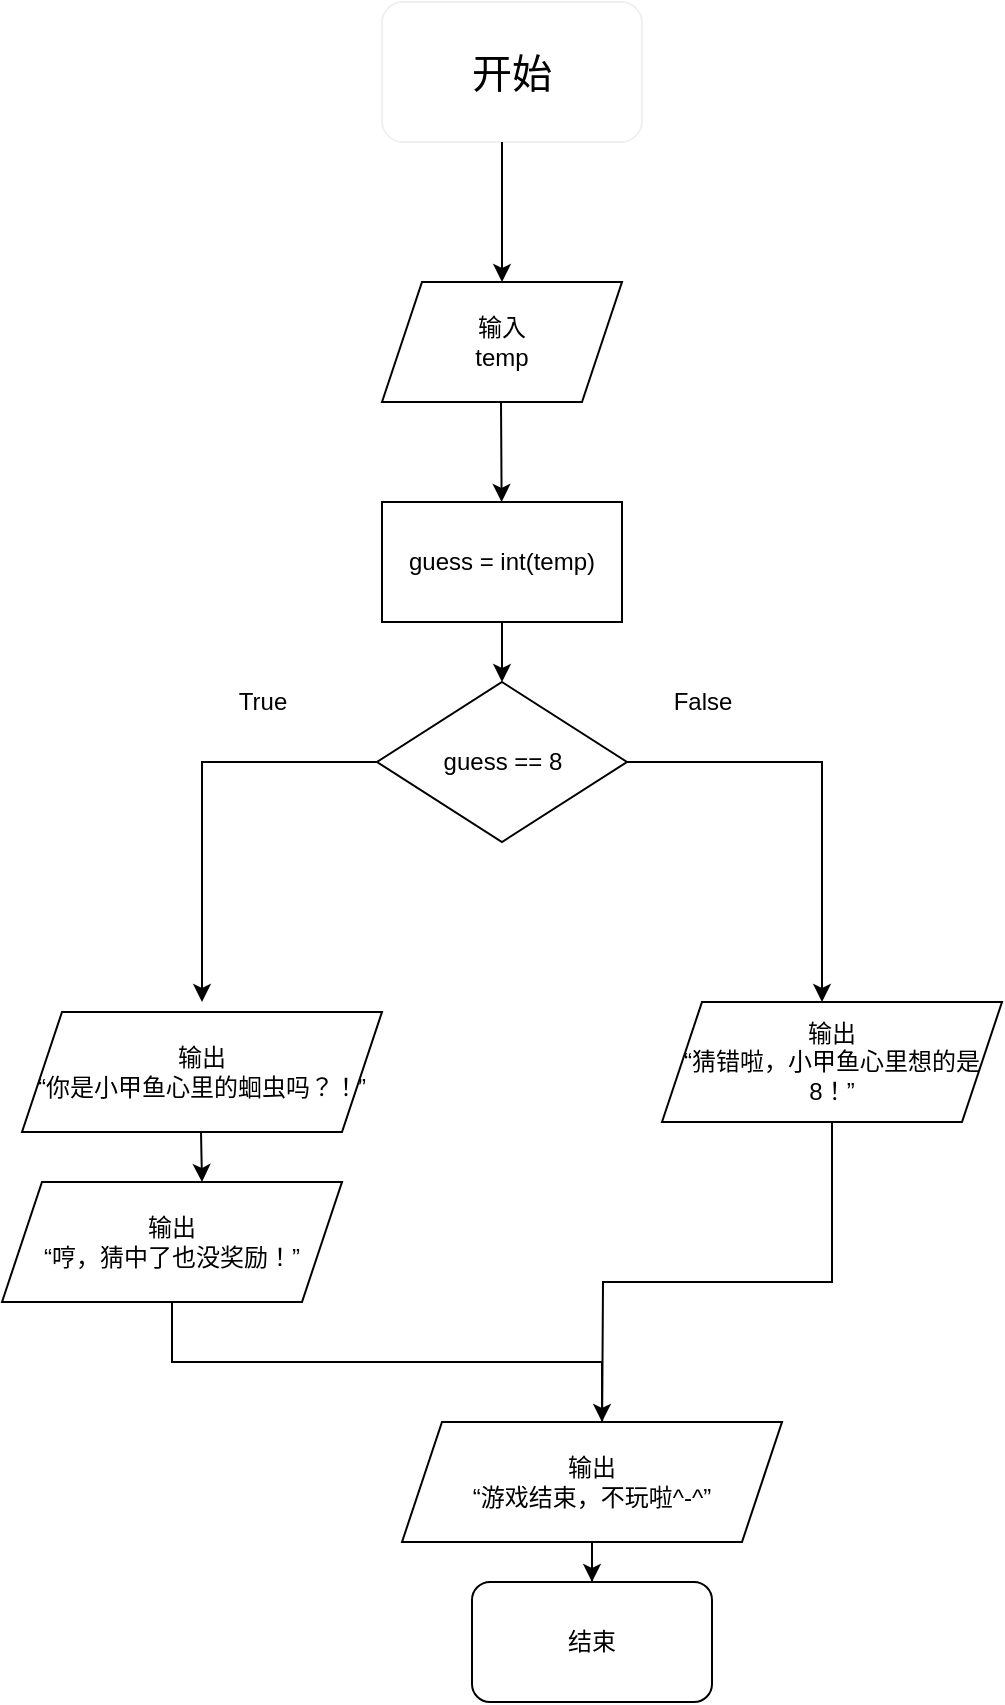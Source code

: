<mxfile version="14.2.4" type="embed">
    <diagram id="3KAkqy-UXoC5Jie5XoUD" name="第 1 页">
        <mxGraphModel dx="524" dy="548" grid="1" gridSize="10" guides="1" tooltips="1" connect="1" arrows="1" fold="1" page="1" pageScale="1" pageWidth="827" pageHeight="1169" math="0" shadow="0">
            <root>
                <mxCell id="0"/>
                <mxCell id="1" parent="0"/>
                <mxCell id="2" value="&lt;font style=&quot;font-size: 20px&quot;&gt;开始&lt;/font&gt;" style="rounded=1;whiteSpace=wrap;html=1;strokeColor=#F0F0F0;" parent="1" vertex="1">
                    <mxGeometry x="200" y="50" width="130" height="70" as="geometry"/>
                </mxCell>
                <mxCell id="15" value="" style="endArrow=classic;html=1;" edge="1" parent="1">
                    <mxGeometry width="50" height="50" relative="1" as="geometry">
                        <mxPoint x="260" y="120" as="sourcePoint"/>
                        <mxPoint x="260" y="190" as="targetPoint"/>
                    </mxGeometry>
                </mxCell>
                <mxCell id="16" value="输入&lt;br&gt;temp" style="shape=parallelogram;perimeter=parallelogramPerimeter;whiteSpace=wrap;html=1;fixedSize=1;" vertex="1" parent="1">
                    <mxGeometry x="200" y="190" width="120" height="60" as="geometry"/>
                </mxCell>
                <mxCell id="17" value="" style="endArrow=classic;html=1;" edge="1" parent="1" target="18">
                    <mxGeometry width="50" height="50" relative="1" as="geometry">
                        <mxPoint x="259.5" y="250" as="sourcePoint"/>
                        <mxPoint x="259.5" y="310" as="targetPoint"/>
                    </mxGeometry>
                </mxCell>
                <mxCell id="23" style="edgeStyle=orthogonalEdgeStyle;rounded=0;orthogonalLoop=1;jettySize=auto;html=1;exitX=0.5;exitY=1;exitDx=0;exitDy=0;" edge="1" parent="1" source="18" target="24">
                    <mxGeometry relative="1" as="geometry">
                        <mxPoint x="260" y="400" as="targetPoint"/>
                    </mxGeometry>
                </mxCell>
                <mxCell id="18" value="guess = int(temp)" style="rounded=0;whiteSpace=wrap;html=1;" vertex="1" parent="1">
                    <mxGeometry x="200" y="300" width="120" height="60" as="geometry"/>
                </mxCell>
                <mxCell id="25" style="edgeStyle=orthogonalEdgeStyle;rounded=0;orthogonalLoop=1;jettySize=auto;html=1;exitX=0;exitY=0.5;exitDx=0;exitDy=0;" edge="1" parent="1" source="24">
                    <mxGeometry relative="1" as="geometry">
                        <mxPoint x="110" y="550" as="targetPoint"/>
                        <Array as="points">
                            <mxPoint x="110" y="430"/>
                            <mxPoint x="110" y="520"/>
                        </Array>
                    </mxGeometry>
                </mxCell>
                <mxCell id="26" style="edgeStyle=orthogonalEdgeStyle;rounded=0;orthogonalLoop=1;jettySize=auto;html=1;" edge="1" parent="1" source="24">
                    <mxGeometry relative="1" as="geometry">
                        <mxPoint x="420" y="550" as="targetPoint"/>
                        <Array as="points">
                            <mxPoint x="420" y="430"/>
                            <mxPoint x="420" y="530"/>
                        </Array>
                    </mxGeometry>
                </mxCell>
                <mxCell id="24" value="guess == 8" style="rhombus;whiteSpace=wrap;html=1;" vertex="1" parent="1">
                    <mxGeometry x="197.5" y="390" width="125" height="80" as="geometry"/>
                </mxCell>
                <mxCell id="27" value="True" style="text;html=1;align=center;verticalAlign=middle;resizable=0;points=[];autosize=1;" vertex="1" parent="1">
                    <mxGeometry x="120" y="390" width="40" height="20" as="geometry"/>
                </mxCell>
                <mxCell id="28" value="False" style="text;html=1;align=center;verticalAlign=middle;resizable=0;points=[];autosize=1;" vertex="1" parent="1">
                    <mxGeometry x="340" y="390" width="40" height="20" as="geometry"/>
                </mxCell>
                <mxCell id="29" value="输出&lt;br&gt;“你是小甲鱼心里的蛔虫吗？！”" style="shape=parallelogram;perimeter=parallelogramPerimeter;whiteSpace=wrap;html=1;fixedSize=1;" vertex="1" parent="1">
                    <mxGeometry x="20" y="555" width="180" height="60" as="geometry"/>
                </mxCell>
                <mxCell id="37" style="edgeStyle=orthogonalEdgeStyle;rounded=0;orthogonalLoop=1;jettySize=auto;html=1;exitX=0.5;exitY=1;exitDx=0;exitDy=0;" edge="1" parent="1" source="30">
                    <mxGeometry relative="1" as="geometry">
                        <mxPoint x="310" y="770" as="targetPoint"/>
                    </mxGeometry>
                </mxCell>
                <mxCell id="30" value="输出&lt;br&gt;“猜错啦，小甲鱼心里想的是8！”" style="shape=parallelogram;perimeter=parallelogramPerimeter;whiteSpace=wrap;html=1;fixedSize=1;" vertex="1" parent="1">
                    <mxGeometry x="340" y="550" width="170" height="60" as="geometry"/>
                </mxCell>
                <mxCell id="38" style="edgeStyle=orthogonalEdgeStyle;rounded=0;orthogonalLoop=1;jettySize=auto;html=1;exitX=0.5;exitY=1;exitDx=0;exitDy=0;" edge="1" parent="1" source="32" target="39">
                    <mxGeometry relative="1" as="geometry">
                        <mxPoint x="310" y="740" as="targetPoint"/>
                        <Array as="points">
                            <mxPoint x="95" y="730"/>
                            <mxPoint x="310" y="730"/>
                        </Array>
                    </mxGeometry>
                </mxCell>
                <mxCell id="32" value="输出&lt;br&gt;“哼，猜中了也没奖励！”&lt;br&gt;" style="shape=parallelogram;perimeter=parallelogramPerimeter;whiteSpace=wrap;html=1;fixedSize=1;" vertex="1" parent="1">
                    <mxGeometry x="10" y="640" width="170" height="60" as="geometry"/>
                </mxCell>
                <mxCell id="33" value="" style="endArrow=classic;html=1;" edge="1" parent="1">
                    <mxGeometry width="50" height="50" relative="1" as="geometry">
                        <mxPoint x="109.5" y="615" as="sourcePoint"/>
                        <mxPoint x="110" y="640" as="targetPoint"/>
                    </mxGeometry>
                </mxCell>
                <mxCell id="40" style="edgeStyle=orthogonalEdgeStyle;rounded=0;orthogonalLoop=1;jettySize=auto;html=1;exitX=0.5;exitY=1;exitDx=0;exitDy=0;" edge="1" parent="1" source="39" target="41">
                    <mxGeometry relative="1" as="geometry">
                        <mxPoint x="305" y="850" as="targetPoint"/>
                    </mxGeometry>
                </mxCell>
                <mxCell id="39" value="输出&lt;br&gt;“游戏结束，不玩啦^-^”" style="shape=parallelogram;perimeter=parallelogramPerimeter;whiteSpace=wrap;html=1;fixedSize=1;" vertex="1" parent="1">
                    <mxGeometry x="210" y="760" width="190" height="60" as="geometry"/>
                </mxCell>
                <mxCell id="41" value="结束" style="rounded=1;whiteSpace=wrap;html=1;" vertex="1" parent="1">
                    <mxGeometry x="245" y="840" width="120" height="60" as="geometry"/>
                </mxCell>
            </root>
        </mxGraphModel>
    </diagram>
</mxfile>